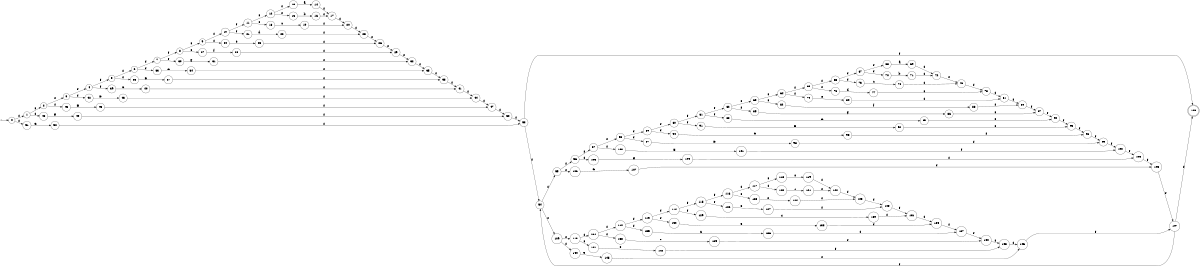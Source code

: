 digraph {
	rankdir=LR size="8,5"
	node [shape=doublecircle]
	148
	node [shape=circle]
	start [label="" height=0.1 width=0.1]
	start -> 0 [label=""]
	0 -> 1 [label="ε"]
	0 -> 51 [label="ε"]
	1 -> 2 [label="ε"]
	1 -> 48 [label="ε"]
	2 -> 3 [label="ε"]
	2 -> 45 [label="ε"]
	3 -> 4 [label="ε"]
	3 -> 42 [label="ε"]
	4 -> 5 [label="ε"]
	4 -> 39 [label="ε"]
	5 -> 6 [label="ε"]
	5 -> 36 [label="ε"]
	6 -> 7 [label="ε"]
	6 -> 33 [label="ε"]
	7 -> 8 [label="ε"]
	7 -> 30 [label="ε"]
	8 -> 9 [label="ε"]
	8 -> 27 [label="ε"]
	9 -> 10 [label="ε"]
	9 -> 24 [label="ε"]
	10 -> 11 [label="ε"]
	10 -> 21 [label="ε"]
	11 -> 12 [label="ε"]
	11 -> 18 [label="ε"]
	12 -> 13 [label="ε"]
	12 -> 15 [label="ε"]
	13 -> 14 [label=a]
	15 -> 16 [label=b]
	14 -> 17 [label="ε"]
	16 -> 17 [label="ε"]
	18 -> 19 [label=c]
	17 -> 20 [label="ε"]
	19 -> 20 [label="ε"]
	21 -> 22 [label=d]
	20 -> 23 [label="ε"]
	22 -> 23 [label="ε"]
	24 -> 25 [label=e]
	23 -> 26 [label="ε"]
	25 -> 26 [label="ε"]
	27 -> 28 [label=f]
	26 -> 29 [label="ε"]
	28 -> 29 [label="ε"]
	30 -> 31 [label=g]
	29 -> 32 [label="ε"]
	31 -> 32 [label="ε"]
	33 -> 34 [label=A]
	32 -> 35 [label="ε"]
	34 -> 35 [label="ε"]
	36 -> 37 [label=B]
	35 -> 38 [label="ε"]
	37 -> 38 [label="ε"]
	39 -> 40 [label=C]
	38 -> 41 [label="ε"]
	40 -> 41 [label="ε"]
	42 -> 43 [label=D]
	41 -> 44 [label="ε"]
	43 -> 44 [label="ε"]
	45 -> 46 [label=E]
	44 -> 47 [label="ε"]
	46 -> 47 [label="ε"]
	48 -> 49 [label=F]
	47 -> 50 [label="ε"]
	49 -> 50 [label="ε"]
	51 -> 52 [label=G]
	50 -> 53 [label="ε"]
	52 -> 53 [label="ε"]
	53 -> 54 [label="ε"]
	53 -> 148 [label="ε"]
	54 -> 55 [label="ε"]
	54 -> 109 [label="ε"]
	55 -> 56 [label="ε"]
	55 -> 106 [label="ε"]
	56 -> 57 [label="ε"]
	56 -> 103 [label="ε"]
	57 -> 58 [label="ε"]
	57 -> 100 [label="ε"]
	58 -> 59 [label="ε"]
	58 -> 97 [label="ε"]
	59 -> 60 [label="ε"]
	59 -> 94 [label="ε"]
	60 -> 61 [label="ε"]
	60 -> 91 [label="ε"]
	61 -> 62 [label="ε"]
	61 -> 88 [label="ε"]
	62 -> 63 [label="ε"]
	62 -> 85 [label="ε"]
	63 -> 64 [label="ε"]
	63 -> 82 [label="ε"]
	64 -> 65 [label="ε"]
	64 -> 79 [label="ε"]
	65 -> 66 [label="ε"]
	65 -> 76 [label="ε"]
	66 -> 67 [label="ε"]
	66 -> 73 [label="ε"]
	67 -> 68 [label="ε"]
	67 -> 70 [label="ε"]
	68 -> 69 [label=a]
	70 -> 71 [label=b]
	69 -> 72 [label="ε"]
	71 -> 72 [label="ε"]
	73 -> 74 [label=c]
	72 -> 75 [label="ε"]
	74 -> 75 [label="ε"]
	76 -> 77 [label=d]
	75 -> 78 [label="ε"]
	77 -> 78 [label="ε"]
	79 -> 80 [label=e]
	78 -> 81 [label="ε"]
	80 -> 81 [label="ε"]
	82 -> 83 [label=f]
	81 -> 84 [label="ε"]
	83 -> 84 [label="ε"]
	85 -> 86 [label=g]
	84 -> 87 [label="ε"]
	86 -> 87 [label="ε"]
	88 -> 89 [label=A]
	87 -> 90 [label="ε"]
	89 -> 90 [label="ε"]
	91 -> 92 [label=B]
	90 -> 93 [label="ε"]
	92 -> 93 [label="ε"]
	94 -> 95 [label=C]
	93 -> 96 [label="ε"]
	95 -> 96 [label="ε"]
	97 -> 98 [label=D]
	96 -> 99 [label="ε"]
	98 -> 99 [label="ε"]
	100 -> 101 [label=E]
	99 -> 102 [label="ε"]
	101 -> 102 [label="ε"]
	103 -> 104 [label=F]
	102 -> 105 [label="ε"]
	104 -> 105 [label="ε"]
	106 -> 107 [label=G]
	105 -> 108 [label="ε"]
	107 -> 108 [label="ε"]
	109 -> 110 [label="ε"]
	109 -> 144 [label="ε"]
	110 -> 111 [label="ε"]
	110 -> 141 [label="ε"]
	111 -> 112 [label="ε"]
	111 -> 138 [label="ε"]
	112 -> 113 [label="ε"]
	112 -> 135 [label="ε"]
	113 -> 114 [label="ε"]
	113 -> 132 [label="ε"]
	114 -> 115 [label="ε"]
	114 -> 129 [label="ε"]
	115 -> 116 [label="ε"]
	115 -> 126 [label="ε"]
	116 -> 117 [label="ε"]
	116 -> 123 [label="ε"]
	117 -> 118 [label="ε"]
	117 -> 120 [label="ε"]
	118 -> 119 [label=0]
	120 -> 121 [label=1]
	119 -> 122 [label="ε"]
	121 -> 122 [label="ε"]
	123 -> 124 [label=2]
	122 -> 125 [label="ε"]
	124 -> 125 [label="ε"]
	126 -> 127 [label=3]
	125 -> 128 [label="ε"]
	127 -> 128 [label="ε"]
	129 -> 130 [label=4]
	128 -> 131 [label="ε"]
	130 -> 131 [label="ε"]
	132 -> 133 [label=5]
	131 -> 134 [label="ε"]
	133 -> 134 [label="ε"]
	135 -> 136 [label=6]
	134 -> 137 [label="ε"]
	136 -> 137 [label="ε"]
	138 -> 139 [label=7]
	137 -> 140 [label="ε"]
	139 -> 140 [label="ε"]
	141 -> 142 [label=8]
	140 -> 143 [label="ε"]
	142 -> 143 [label="ε"]
	144 -> 145 [label=9]
	143 -> 146 [label="ε"]
	145 -> 146 [label="ε"]
	108 -> 147 [label="ε"]
	146 -> 147 [label="ε"]
	147 -> 54 [label="ε"]
	147 -> 148 [label="ε"]
}
